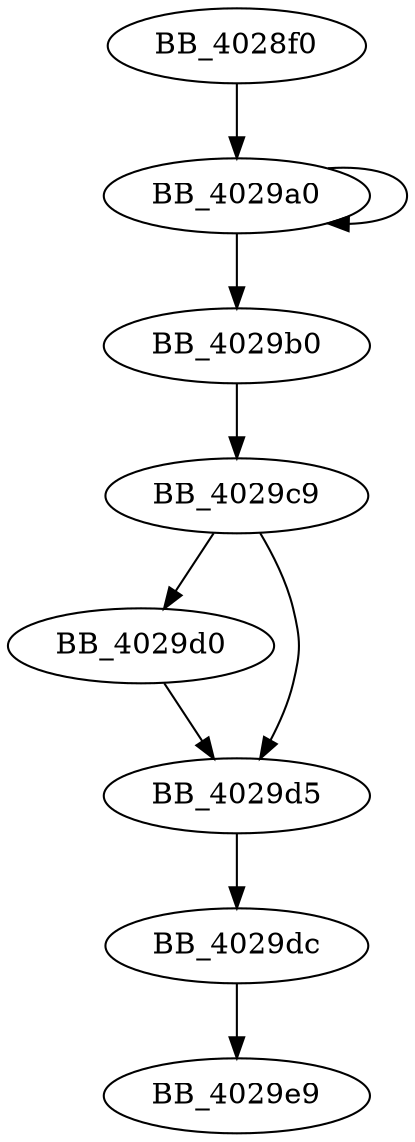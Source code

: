 DiGraph sub_4028F0{
BB_4028f0->BB_4029a0
BB_4029a0->BB_4029a0
BB_4029a0->BB_4029b0
BB_4029b0->BB_4029c9
BB_4029c9->BB_4029d0
BB_4029c9->BB_4029d5
BB_4029d0->BB_4029d5
BB_4029d5->BB_4029dc
BB_4029dc->BB_4029e9
}
